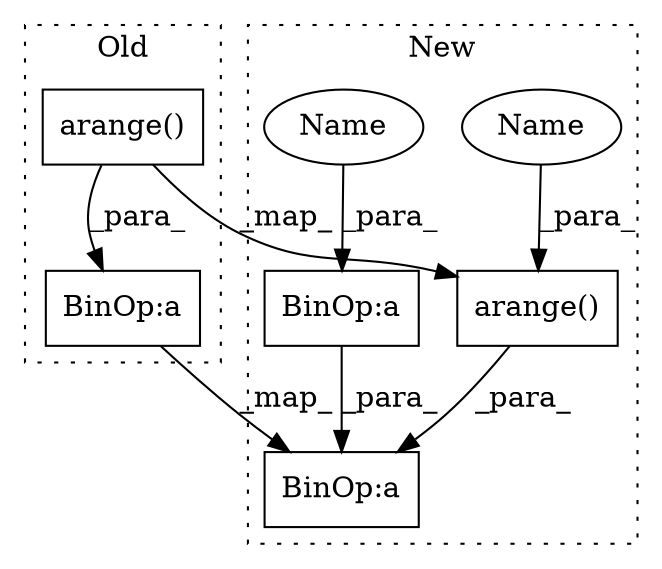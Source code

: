 digraph G {
subgraph cluster0 {
1 [label="arange()" a="75" s="6490,6520" l="13,2" shape="box"];
3 [label="BinOp:a" a="82" s="6522" l="3" shape="box"];
label = "Old";
style="dotted";
}
subgraph cluster1 {
2 [label="arange()" a="75" s="13114,13138" l="13,1" shape="box"];
4 [label="BinOp:a" a="82" s="13139" l="32" shape="box"];
5 [label="BinOp:a" a="82" s="13190" l="3" shape="box"];
6 [label="Name" a="87" s="13130" l="5" shape="ellipse"];
7 [label="Name" a="87" s="13193" l="5" shape="ellipse"];
label = "New";
style="dotted";
}
1 -> 3 [label="_para_"];
1 -> 2 [label="_map_"];
2 -> 4 [label="_para_"];
3 -> 4 [label="_map_"];
5 -> 4 [label="_para_"];
6 -> 2 [label="_para_"];
7 -> 5 [label="_para_"];
}